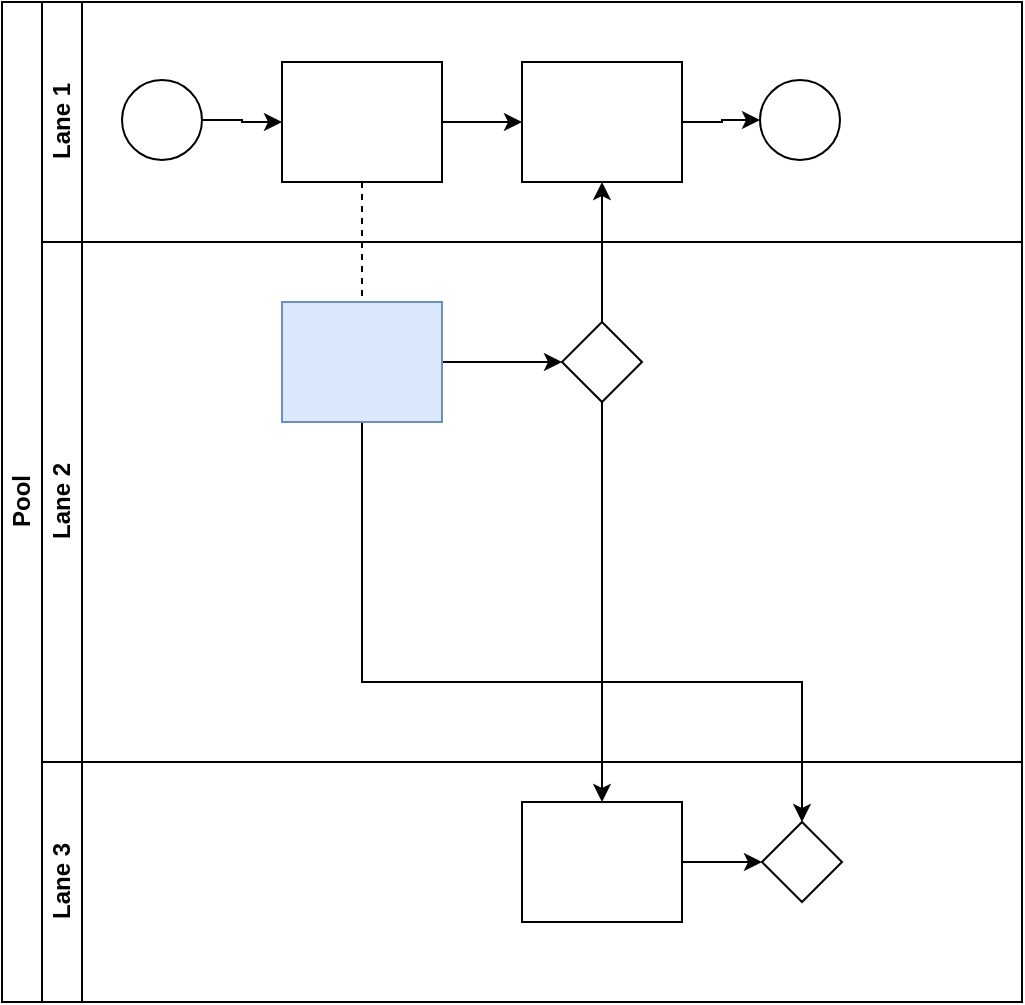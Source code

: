 <mxfile version="14.9.9" type="github">
  <diagram id="A8xOy3aQSjEXoxTfMnL5" name="Page-1">
    <mxGraphModel dx="1422" dy="762" grid="1" gridSize="10" guides="1" tooltips="1" connect="1" arrows="1" fold="1" page="1" pageScale="1" pageWidth="827" pageHeight="1169" math="0" shadow="0">
      <root>
        <mxCell id="0" />
        <mxCell id="1" parent="0" />
        <mxCell id="MogVMfFzb4t6q5MBauw1-1" value="Pool" style="swimlane;html=1;childLayout=stackLayout;resizeParent=1;resizeParentMax=0;horizontal=0;startSize=20;horizontalStack=0;rotation=0;" vertex="1" parent="1">
          <mxGeometry x="140" y="90" width="510" height="500" as="geometry" />
        </mxCell>
        <mxCell id="MogVMfFzb4t6q5MBauw1-2" value="" style="edgeStyle=orthogonalEdgeStyle;rounded=0;orthogonalLoop=1;jettySize=auto;html=1;dashed=1;endArrow=none;endFill=0;" edge="1" parent="MogVMfFzb4t6q5MBauw1-1" source="MogVMfFzb4t6q5MBauw1-10" target="MogVMfFzb4t6q5MBauw1-16">
          <mxGeometry relative="1" as="geometry" />
        </mxCell>
        <mxCell id="MogVMfFzb4t6q5MBauw1-3" style="edgeStyle=orthogonalEdgeStyle;rounded=0;orthogonalLoop=1;jettySize=auto;html=1;endArrow=classic;endFill=1;" edge="1" parent="MogVMfFzb4t6q5MBauw1-1" source="MogVMfFzb4t6q5MBauw1-17" target="MogVMfFzb4t6q5MBauw1-12">
          <mxGeometry relative="1" as="geometry" />
        </mxCell>
        <mxCell id="MogVMfFzb4t6q5MBauw1-4" style="edgeStyle=orthogonalEdgeStyle;rounded=0;orthogonalLoop=1;jettySize=auto;html=1;endArrow=classic;endFill=1;" edge="1" parent="MogVMfFzb4t6q5MBauw1-1" source="MogVMfFzb4t6q5MBauw1-17" target="MogVMfFzb4t6q5MBauw1-20">
          <mxGeometry relative="1" as="geometry" />
        </mxCell>
        <mxCell id="MogVMfFzb4t6q5MBauw1-5" style="edgeStyle=orthogonalEdgeStyle;rounded=0;orthogonalLoop=1;jettySize=auto;html=1;endArrow=classic;endFill=1;" edge="1" parent="MogVMfFzb4t6q5MBauw1-1" source="MogVMfFzb4t6q5MBauw1-16" target="MogVMfFzb4t6q5MBauw1-21">
          <mxGeometry relative="1" as="geometry">
            <Array as="points">
              <mxPoint x="180" y="340" />
              <mxPoint x="400" y="340" />
            </Array>
          </mxGeometry>
        </mxCell>
        <mxCell id="MogVMfFzb4t6q5MBauw1-6" value="Lane 1" style="swimlane;html=1;startSize=20;horizontal=0;rotation=0;" vertex="1" parent="MogVMfFzb4t6q5MBauw1-1">
          <mxGeometry x="20" width="490" height="120" as="geometry">
            <mxRectangle x="20" width="430" height="20" as="alternateBounds" />
          </mxGeometry>
        </mxCell>
        <mxCell id="MogVMfFzb4t6q5MBauw1-7" value="" style="edgeStyle=orthogonalEdgeStyle;rounded=0;orthogonalLoop=1;jettySize=auto;html=1;" edge="1" parent="MogVMfFzb4t6q5MBauw1-6" source="MogVMfFzb4t6q5MBauw1-8" target="MogVMfFzb4t6q5MBauw1-10">
          <mxGeometry relative="1" as="geometry" />
        </mxCell>
        <mxCell id="MogVMfFzb4t6q5MBauw1-8" value="" style="ellipse;whiteSpace=wrap;html=1;rotation=0;" vertex="1" parent="MogVMfFzb4t6q5MBauw1-6">
          <mxGeometry x="40" y="39" width="40" height="40" as="geometry" />
        </mxCell>
        <mxCell id="MogVMfFzb4t6q5MBauw1-9" value="" style="edgeStyle=orthogonalEdgeStyle;rounded=0;orthogonalLoop=1;jettySize=auto;html=1;" edge="1" parent="MogVMfFzb4t6q5MBauw1-6" source="MogVMfFzb4t6q5MBauw1-10" target="MogVMfFzb4t6q5MBauw1-12">
          <mxGeometry relative="1" as="geometry" />
        </mxCell>
        <mxCell id="MogVMfFzb4t6q5MBauw1-10" value="" style="rounded=0;whiteSpace=wrap;html=1;fontFamily=Helvetica;fontSize=12;fontColor=#000000;align=center;rotation=0;" vertex="1" parent="MogVMfFzb4t6q5MBauw1-6">
          <mxGeometry x="120" y="30" width="80" height="60" as="geometry" />
        </mxCell>
        <mxCell id="MogVMfFzb4t6q5MBauw1-11" value="" style="edgeStyle=orthogonalEdgeStyle;rounded=0;orthogonalLoop=1;jettySize=auto;html=1;endArrow=classic;endFill=1;" edge="1" parent="MogVMfFzb4t6q5MBauw1-6" source="MogVMfFzb4t6q5MBauw1-12" target="MogVMfFzb4t6q5MBauw1-13">
          <mxGeometry relative="1" as="geometry" />
        </mxCell>
        <mxCell id="MogVMfFzb4t6q5MBauw1-12" value="" style="rounded=0;whiteSpace=wrap;html=1;fontFamily=Helvetica;fontSize=12;fontColor=#000000;align=center;rotation=0;" vertex="1" parent="MogVMfFzb4t6q5MBauw1-6">
          <mxGeometry x="240" y="30" width="80" height="60" as="geometry" />
        </mxCell>
        <mxCell id="MogVMfFzb4t6q5MBauw1-13" value="" style="ellipse;whiteSpace=wrap;html=1;rotation=0;" vertex="1" parent="MogVMfFzb4t6q5MBauw1-6">
          <mxGeometry x="359" y="39" width="40" height="40" as="geometry" />
        </mxCell>
        <mxCell id="MogVMfFzb4t6q5MBauw1-14" value="Lane 2" style="swimlane;html=1;startSize=20;horizontal=0;rotation=0;" vertex="1" parent="MogVMfFzb4t6q5MBauw1-1">
          <mxGeometry x="20" y="120" width="490" height="260" as="geometry" />
        </mxCell>
        <mxCell id="MogVMfFzb4t6q5MBauw1-15" value="" style="edgeStyle=orthogonalEdgeStyle;rounded=0;orthogonalLoop=1;jettySize=auto;html=1;endArrow=classic;endFill=1;" edge="1" parent="MogVMfFzb4t6q5MBauw1-14" source="MogVMfFzb4t6q5MBauw1-16" target="MogVMfFzb4t6q5MBauw1-17">
          <mxGeometry relative="1" as="geometry" />
        </mxCell>
        <mxCell id="MogVMfFzb4t6q5MBauw1-16" value="" style="rounded=0;whiteSpace=wrap;html=1;fontFamily=Helvetica;fontSize=12;align=center;fillColor=#dae8fc;strokeColor=#6c8ebf;rotation=0;" vertex="1" parent="MogVMfFzb4t6q5MBauw1-14">
          <mxGeometry x="120" y="30" width="80" height="60" as="geometry" />
        </mxCell>
        <mxCell id="MogVMfFzb4t6q5MBauw1-17" value="" style="rhombus;whiteSpace=wrap;html=1;fontFamily=Helvetica;fontSize=12;fontColor=#000000;align=center;rotation=0;" vertex="1" parent="MogVMfFzb4t6q5MBauw1-14">
          <mxGeometry x="260" y="40" width="40" height="40" as="geometry" />
        </mxCell>
        <mxCell id="MogVMfFzb4t6q5MBauw1-18" value="Lane 3" style="swimlane;html=1;startSize=20;horizontal=0;rotation=0;" vertex="1" parent="MogVMfFzb4t6q5MBauw1-1">
          <mxGeometry x="20" y="380" width="490" height="120" as="geometry" />
        </mxCell>
        <mxCell id="MogVMfFzb4t6q5MBauw1-19" value="" style="edgeStyle=orthogonalEdgeStyle;rounded=0;orthogonalLoop=1;jettySize=auto;html=1;endArrow=classic;endFill=1;" edge="1" parent="MogVMfFzb4t6q5MBauw1-18" source="MogVMfFzb4t6q5MBauw1-20" target="MogVMfFzb4t6q5MBauw1-21">
          <mxGeometry relative="1" as="geometry" />
        </mxCell>
        <mxCell id="MogVMfFzb4t6q5MBauw1-20" value="" style="rounded=0;whiteSpace=wrap;html=1;fontFamily=Helvetica;fontSize=12;fontColor=#000000;align=center;rotation=0;" vertex="1" parent="MogVMfFzb4t6q5MBauw1-18">
          <mxGeometry x="240" y="20" width="80" height="60" as="geometry" />
        </mxCell>
        <mxCell id="MogVMfFzb4t6q5MBauw1-21" value="" style="rhombus;whiteSpace=wrap;html=1;fontFamily=Helvetica;fontSize=12;fontColor=#000000;align=center;rotation=0;" vertex="1" parent="MogVMfFzb4t6q5MBauw1-18">
          <mxGeometry x="360" y="30" width="40" height="40" as="geometry" />
        </mxCell>
      </root>
    </mxGraphModel>
  </diagram>
</mxfile>
